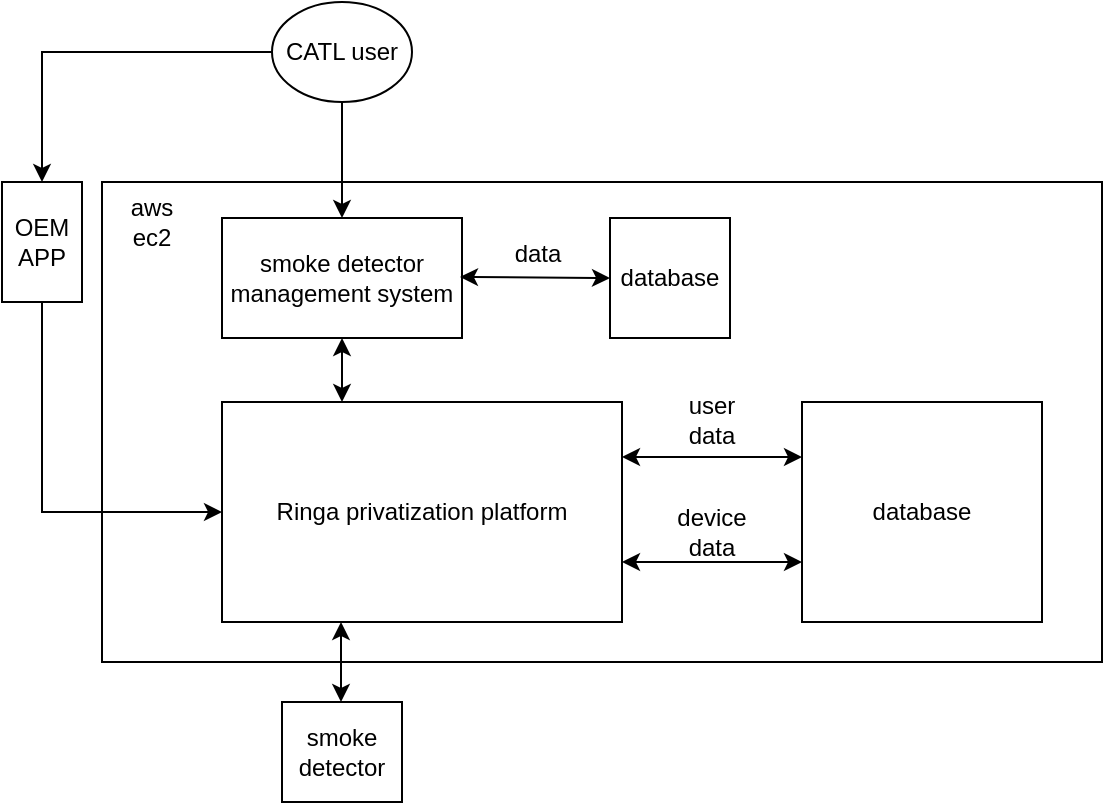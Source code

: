 <mxfile version="14.4.3" type="github">
  <diagram id="J8-MvXCPHu6UfiQ_16tE" name="Page-1">
    <mxGraphModel dx="946" dy="538" grid="1" gridSize="10" guides="1" tooltips="1" connect="1" arrows="1" fold="1" page="1" pageScale="1" pageWidth="827" pageHeight="1169" math="0" shadow="0">
      <root>
        <mxCell id="0" />
        <mxCell id="1" parent="0" />
        <mxCell id="knueAc_msR1oTftRabRb-1" value="" style="rounded=0;whiteSpace=wrap;html=1;" vertex="1" parent="1">
          <mxGeometry x="210" y="210" width="500" height="240" as="geometry" />
        </mxCell>
        <mxCell id="knueAc_msR1oTftRabRb-2" value="Ringa privatization platform" style="rounded=0;whiteSpace=wrap;html=1;" vertex="1" parent="1">
          <mxGeometry x="270" y="320" width="200" height="110" as="geometry" />
        </mxCell>
        <mxCell id="knueAc_msR1oTftRabRb-3" style="edgeStyle=orthogonalEdgeStyle;rounded=0;orthogonalLoop=1;jettySize=auto;html=1;entryX=0;entryY=0.5;entryDx=0;entryDy=0;exitX=0.5;exitY=1;exitDx=0;exitDy=0;" edge="1" parent="1" source="knueAc_msR1oTftRabRb-4" target="knueAc_msR1oTftRabRb-2">
          <mxGeometry relative="1" as="geometry" />
        </mxCell>
        <mxCell id="knueAc_msR1oTftRabRb-4" value="OEM&lt;br&gt;APP" style="rounded=0;whiteSpace=wrap;html=1;" vertex="1" parent="1">
          <mxGeometry x="160" y="210" width="40" height="60" as="geometry" />
        </mxCell>
        <mxCell id="knueAc_msR1oTftRabRb-5" value="smoke detector management system" style="rounded=0;whiteSpace=wrap;html=1;" vertex="1" parent="1">
          <mxGeometry x="270" y="228" width="120" height="60" as="geometry" />
        </mxCell>
        <mxCell id="knueAc_msR1oTftRabRb-6" value="database" style="rounded=0;whiteSpace=wrap;html=1;align=center;" vertex="1" parent="1">
          <mxGeometry x="560" y="320" width="120" height="110" as="geometry" />
        </mxCell>
        <mxCell id="knueAc_msR1oTftRabRb-7" value="smoke detector" style="rounded=0;whiteSpace=wrap;html=1;" vertex="1" parent="1">
          <mxGeometry x="300" y="470" width="60" height="50" as="geometry" />
        </mxCell>
        <mxCell id="knueAc_msR1oTftRabRb-8" style="edgeStyle=orthogonalEdgeStyle;rounded=0;orthogonalLoop=1;jettySize=auto;html=1;" edge="1" parent="1" source="knueAc_msR1oTftRabRb-10" target="knueAc_msR1oTftRabRb-5">
          <mxGeometry relative="1" as="geometry" />
        </mxCell>
        <mxCell id="knueAc_msR1oTftRabRb-9" style="edgeStyle=orthogonalEdgeStyle;rounded=0;orthogonalLoop=1;jettySize=auto;html=1;entryX=0.5;entryY=0;entryDx=0;entryDy=0;" edge="1" parent="1" source="knueAc_msR1oTftRabRb-10" target="knueAc_msR1oTftRabRb-4">
          <mxGeometry relative="1" as="geometry" />
        </mxCell>
        <mxCell id="knueAc_msR1oTftRabRb-10" value="CATL user" style="ellipse;whiteSpace=wrap;html=1;" vertex="1" parent="1">
          <mxGeometry x="295" y="120" width="70" height="50" as="geometry" />
        </mxCell>
        <mxCell id="knueAc_msR1oTftRabRb-11" value="" style="endArrow=classic;startArrow=classic;html=1;entryX=0.5;entryY=1;entryDx=0;entryDy=0;exitX=0.3;exitY=0;exitDx=0;exitDy=0;exitPerimeter=0;" edge="1" parent="1" source="knueAc_msR1oTftRabRb-2" target="knueAc_msR1oTftRabRb-5">
          <mxGeometry width="50" height="50" relative="1" as="geometry">
            <mxPoint x="400" y="318" as="sourcePoint" />
            <mxPoint x="524" y="250" as="targetPoint" />
          </mxGeometry>
        </mxCell>
        <mxCell id="knueAc_msR1oTftRabRb-12" value="" style="endArrow=classic;startArrow=classic;html=1;entryX=0.5;entryY=1;entryDx=0;entryDy=0;" edge="1" parent="1">
          <mxGeometry width="50" height="50" relative="1" as="geometry">
            <mxPoint x="329.5" y="470" as="sourcePoint" />
            <mxPoint x="329.5" y="430" as="targetPoint" />
          </mxGeometry>
        </mxCell>
        <mxCell id="knueAc_msR1oTftRabRb-13" value="" style="endArrow=classic;startArrow=classic;html=1;exitX=1;exitY=0.25;exitDx=0;exitDy=0;entryX=0;entryY=0.25;entryDx=0;entryDy=0;" edge="1" parent="1" source="knueAc_msR1oTftRabRb-2" target="knueAc_msR1oTftRabRb-6">
          <mxGeometry width="50" height="50" relative="1" as="geometry">
            <mxPoint x="500" y="430" as="sourcePoint" />
            <mxPoint x="550" y="380" as="targetPoint" />
          </mxGeometry>
        </mxCell>
        <mxCell id="knueAc_msR1oTftRabRb-14" value="" style="endArrow=classic;startArrow=classic;html=1;exitX=1;exitY=0.25;exitDx=0;exitDy=0;entryX=0;entryY=0.25;entryDx=0;entryDy=0;" edge="1" parent="1">
          <mxGeometry width="50" height="50" relative="1" as="geometry">
            <mxPoint x="470" y="400" as="sourcePoint" />
            <mxPoint x="560" y="400" as="targetPoint" />
          </mxGeometry>
        </mxCell>
        <mxCell id="knueAc_msR1oTftRabRb-15" value="device data" style="text;html=1;strokeColor=none;fillColor=none;align=center;verticalAlign=middle;whiteSpace=wrap;rounded=0;" vertex="1" parent="1">
          <mxGeometry x="490" y="370" width="50" height="30" as="geometry" />
        </mxCell>
        <mxCell id="knueAc_msR1oTftRabRb-16" value="user data" style="text;html=1;strokeColor=none;fillColor=none;align=center;verticalAlign=middle;whiteSpace=wrap;rounded=0;" vertex="1" parent="1">
          <mxGeometry x="490" y="310" width="50" height="37" as="geometry" />
        </mxCell>
        <mxCell id="knueAc_msR1oTftRabRb-17" value="database" style="whiteSpace=wrap;html=1;aspect=fixed;" vertex="1" parent="1">
          <mxGeometry x="464" y="228" width="60" height="60" as="geometry" />
        </mxCell>
        <mxCell id="knueAc_msR1oTftRabRb-18" value="" style="endArrow=classic;startArrow=classic;html=1;exitX=1;exitY=0.25;exitDx=0;exitDy=0;entryX=0;entryY=0.5;entryDx=0;entryDy=0;" edge="1" parent="1" target="knueAc_msR1oTftRabRb-17">
          <mxGeometry width="50" height="50" relative="1" as="geometry">
            <mxPoint x="389" y="257.5" as="sourcePoint" />
            <mxPoint x="459" y="258" as="targetPoint" />
          </mxGeometry>
        </mxCell>
        <mxCell id="knueAc_msR1oTftRabRb-19" value="data" style="text;html=1;strokeColor=none;fillColor=none;align=center;verticalAlign=middle;whiteSpace=wrap;rounded=0;" vertex="1" parent="1">
          <mxGeometry x="403" y="236" width="50" height="20" as="geometry" />
        </mxCell>
        <mxCell id="knueAc_msR1oTftRabRb-20" value="aws&lt;br&gt;ec2" style="text;html=1;strokeColor=none;fillColor=none;align=center;verticalAlign=middle;whiteSpace=wrap;rounded=0;" vertex="1" parent="1">
          <mxGeometry x="210" y="220" width="50" height="20" as="geometry" />
        </mxCell>
      </root>
    </mxGraphModel>
  </diagram>
</mxfile>
